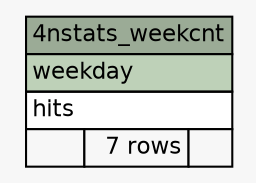 // dot 2.38.0 on Mac OS X 10.9.4
// SchemaSpy rev 590
digraph "4nstats_weekcnt" {
  graph [
    rankdir="RL"
    bgcolor="#f7f7f7"
    nodesep="0.18"
    ranksep="0.46"
    fontname="Helvetica"
    fontsize="11"
  ];
  node [
    fontname="Helvetica"
    fontsize="11"
    shape="plaintext"
  ];
  edge [
    arrowsize="0.8"
  ];
  "4nstats_weekcnt" [
    label=<
    <TABLE BORDER="0" CELLBORDER="1" CELLSPACING="0" BGCOLOR="#ffffff">
      <TR><TD COLSPAN="3" BGCOLOR="#9bab96" ALIGN="CENTER">4nstats_weekcnt</TD></TR>
      <TR><TD PORT="weekday" COLSPAN="3" BGCOLOR="#bed1b8" ALIGN="LEFT">weekday</TD></TR>
      <TR><TD PORT="hits" COLSPAN="3" ALIGN="LEFT">hits</TD></TR>
      <TR><TD ALIGN="LEFT" BGCOLOR="#f7f7f7">  </TD><TD ALIGN="RIGHT" BGCOLOR="#f7f7f7">7 rows</TD><TD ALIGN="RIGHT" BGCOLOR="#f7f7f7">  </TD></TR>
    </TABLE>>
    URL="tables/4nstats_weekcnt.html"
    tooltip="4nstats_weekcnt"
  ];
}
